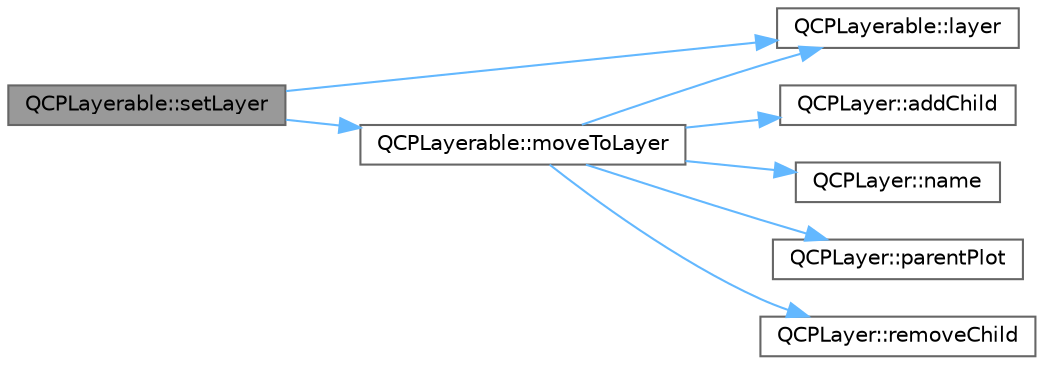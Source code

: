 digraph "QCPLayerable::setLayer"
{
 // LATEX_PDF_SIZE
  bgcolor="transparent";
  edge [fontname=Helvetica,fontsize=10,labelfontname=Helvetica,labelfontsize=10];
  node [fontname=Helvetica,fontsize=10,shape=box,height=0.2,width=0.4];
  rankdir="LR";
  Node1 [label="QCPLayerable::setLayer",height=0.2,width=0.4,color="gray40", fillcolor="grey60", style="filled", fontcolor="black",tooltip=" "];
  Node1 -> Node2 [color="steelblue1",style="solid"];
  Node2 [label="QCPLayerable::layer",height=0.2,width=0.4,color="grey40", fillcolor="white", style="filled",URL="$class_q_c_p_layerable.html#a9d4e121a7f1d2314f906fe698209cac9",tooltip=" "];
  Node1 -> Node3 [color="steelblue1",style="solid"];
  Node3 [label="QCPLayerable::moveToLayer",height=0.2,width=0.4,color="grey40", fillcolor="white", style="filled",URL="$class_q_c_p_layerable.html#af94484cfb7cbbddb7de522e9be71d9a4",tooltip=" "];
  Node3 -> Node4 [color="steelblue1",style="solid"];
  Node4 [label="QCPLayer::addChild",height=0.2,width=0.4,color="grey40", fillcolor="white", style="filled",URL="$class_q_c_p_layer.html#a57ce5e49364aa9122276d5df3b4a0ddc",tooltip=" "];
  Node3 -> Node2 [color="steelblue1",style="solid"];
  Node3 -> Node5 [color="steelblue1",style="solid"];
  Node5 [label="QCPLayer::name",height=0.2,width=0.4,color="grey40", fillcolor="white", style="filled",URL="$class_q_c_p_layer.html#a37806f662b50b588fb1029a14fc5ef50",tooltip=" "];
  Node3 -> Node6 [color="steelblue1",style="solid"];
  Node6 [label="QCPLayer::parentPlot",height=0.2,width=0.4,color="grey40", fillcolor="white", style="filled",URL="$class_q_c_p_layer.html#a923cb87bb467eeb17d649ba2b2fe4f5f",tooltip=" "];
  Node3 -> Node7 [color="steelblue1",style="solid"];
  Node7 [label="QCPLayer::removeChild",height=0.2,width=0.4,color="grey40", fillcolor="white", style="filled",URL="$class_q_c_p_layer.html#ac2f64ac7761650582d968d86670ef362",tooltip=" "];
}
